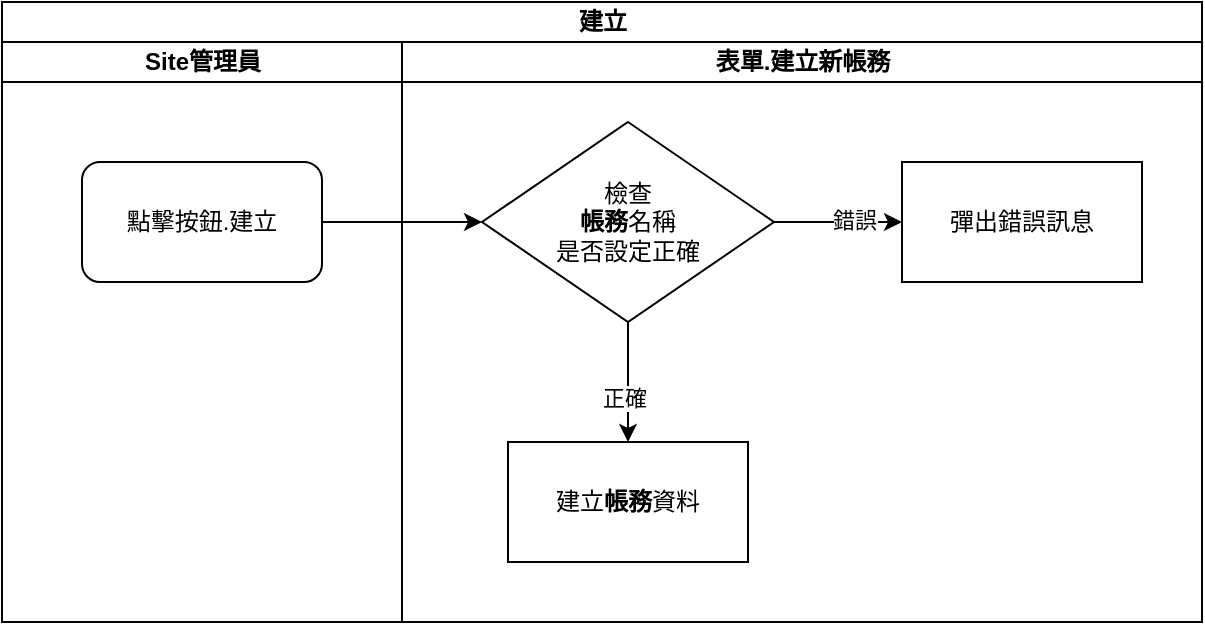 <mxfile version="13.6.2" type="device"><diagram id="6dp6L55ClD7EGh0_6Fjb" name="第1頁"><mxGraphModel dx="1086" dy="806" grid="1" gridSize="10" guides="1" tooltips="1" connect="1" arrows="1" fold="1" page="1" pageScale="1" pageWidth="827" pageHeight="1169" math="0" shadow="0"><root><mxCell id="0"/><mxCell id="1" parent="0"/><mxCell id="yvtFHW0_ofixFo9T5o6i-1" value="建立" style="swimlane;html=1;childLayout=stackLayout;resizeParent=1;resizeParentMax=0;startSize=20;" parent="1" vertex="1"><mxGeometry x="80" y="40" width="600" height="310" as="geometry"/></mxCell><mxCell id="yvtFHW0_ofixFo9T5o6i-2" value="Site管理員" style="swimlane;html=1;startSize=20;" parent="yvtFHW0_ofixFo9T5o6i-1" vertex="1"><mxGeometry y="20" width="200" height="290" as="geometry"/></mxCell><mxCell id="yvtFHW0_ofixFo9T5o6i-5" value="點擊按鈕.建立" style="rounded=1;whiteSpace=wrap;html=1;" parent="yvtFHW0_ofixFo9T5o6i-2" vertex="1"><mxGeometry x="40" y="60" width="120" height="60" as="geometry"/></mxCell><mxCell id="yvtFHW0_ofixFo9T5o6i-14" style="edgeStyle=orthogonalEdgeStyle;rounded=0;orthogonalLoop=1;jettySize=auto;html=1;exitX=1;exitY=0.5;exitDx=0;exitDy=0;entryX=0;entryY=0.5;entryDx=0;entryDy=0;" parent="yvtFHW0_ofixFo9T5o6i-1" source="yvtFHW0_ofixFo9T5o6i-5" target="yvtFHW0_ofixFo9T5o6i-7" edge="1"><mxGeometry relative="1" as="geometry"/></mxCell><mxCell id="yvtFHW0_ofixFo9T5o6i-3" value="表單.建立新帳務" style="swimlane;html=1;startSize=20;" parent="yvtFHW0_ofixFo9T5o6i-1" vertex="1"><mxGeometry x="200" y="20" width="400" height="290" as="geometry"/></mxCell><mxCell id="yvtFHW0_ofixFo9T5o6i-10" style="edgeStyle=orthogonalEdgeStyle;rounded=0;orthogonalLoop=1;jettySize=auto;html=1;exitX=0.5;exitY=1;exitDx=0;exitDy=0;entryX=0.5;entryY=0;entryDx=0;entryDy=0;" parent="yvtFHW0_ofixFo9T5o6i-3" source="yvtFHW0_ofixFo9T5o6i-7" target="yvtFHW0_ofixFo9T5o6i-9" edge="1"><mxGeometry relative="1" as="geometry"/></mxCell><mxCell id="yvtFHW0_ofixFo9T5o6i-11" value="正確" style="edgeLabel;html=1;align=center;verticalAlign=middle;resizable=0;points=[];" parent="yvtFHW0_ofixFo9T5o6i-10" vertex="1" connectable="0"><mxGeometry x="0.25" y="-2" relative="1" as="geometry"><mxPoint as="offset"/></mxGeometry></mxCell><mxCell id="yvtFHW0_ofixFo9T5o6i-12" style="edgeStyle=orthogonalEdgeStyle;rounded=0;orthogonalLoop=1;jettySize=auto;html=1;exitX=1;exitY=0.5;exitDx=0;exitDy=0;entryX=0;entryY=0.5;entryDx=0;entryDy=0;" parent="yvtFHW0_ofixFo9T5o6i-3" source="yvtFHW0_ofixFo9T5o6i-7" target="yvtFHW0_ofixFo9T5o6i-8" edge="1"><mxGeometry relative="1" as="geometry"/></mxCell><mxCell id="yvtFHW0_ofixFo9T5o6i-13" value="錯誤" style="edgeLabel;html=1;align=center;verticalAlign=middle;resizable=0;points=[];" parent="yvtFHW0_ofixFo9T5o6i-12" vertex="1" connectable="0"><mxGeometry x="0.231" y="1" relative="1" as="geometry"><mxPoint as="offset"/></mxGeometry></mxCell><mxCell id="yvtFHW0_ofixFo9T5o6i-7" value="檢查&lt;br&gt;&lt;span style=&quot;font-weight: 700&quot;&gt;帳務&lt;/span&gt;名稱&lt;br&gt;是否設定正確" style="rhombus;whiteSpace=wrap;html=1;" parent="yvtFHW0_ofixFo9T5o6i-3" vertex="1"><mxGeometry x="40" y="40" width="146" height="100" as="geometry"/></mxCell><mxCell id="yvtFHW0_ofixFo9T5o6i-9" value="建立&lt;span style=&quot;font-weight: 700&quot;&gt;帳務&lt;/span&gt;資料" style="rounded=0;whiteSpace=wrap;html=1;" parent="yvtFHW0_ofixFo9T5o6i-3" vertex="1"><mxGeometry x="53" y="200" width="120" height="60" as="geometry"/></mxCell><mxCell id="yvtFHW0_ofixFo9T5o6i-8" value="彈出錯誤訊息" style="rounded=0;whiteSpace=wrap;html=1;" parent="yvtFHW0_ofixFo9T5o6i-3" vertex="1"><mxGeometry x="250" y="60" width="120" height="60" as="geometry"/></mxCell></root></mxGraphModel></diagram></mxfile>